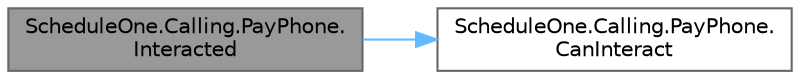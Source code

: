 digraph "ScheduleOne.Calling.PayPhone.Interacted"
{
 // LATEX_PDF_SIZE
  bgcolor="transparent";
  edge [fontname=Helvetica,fontsize=10,labelfontname=Helvetica,labelfontsize=10];
  node [fontname=Helvetica,fontsize=10,shape=box,height=0.2,width=0.4];
  rankdir="LR";
  Node1 [id="Node000001",label="ScheduleOne.Calling.PayPhone.\lInteracted",height=0.2,width=0.4,color="gray40", fillcolor="grey60", style="filled", fontcolor="black",tooltip=" "];
  Node1 -> Node2 [id="edge1_Node000001_Node000002",color="steelblue1",style="solid",tooltip=" "];
  Node2 [id="Node000002",label="ScheduleOne.Calling.PayPhone.\lCanInteract",height=0.2,width=0.4,color="grey40", fillcolor="white", style="filled",URL="$class_schedule_one_1_1_calling_1_1_pay_phone.html#a63d93bf5f39cef9fe30a7cff23e37ae9",tooltip=" "];
}

